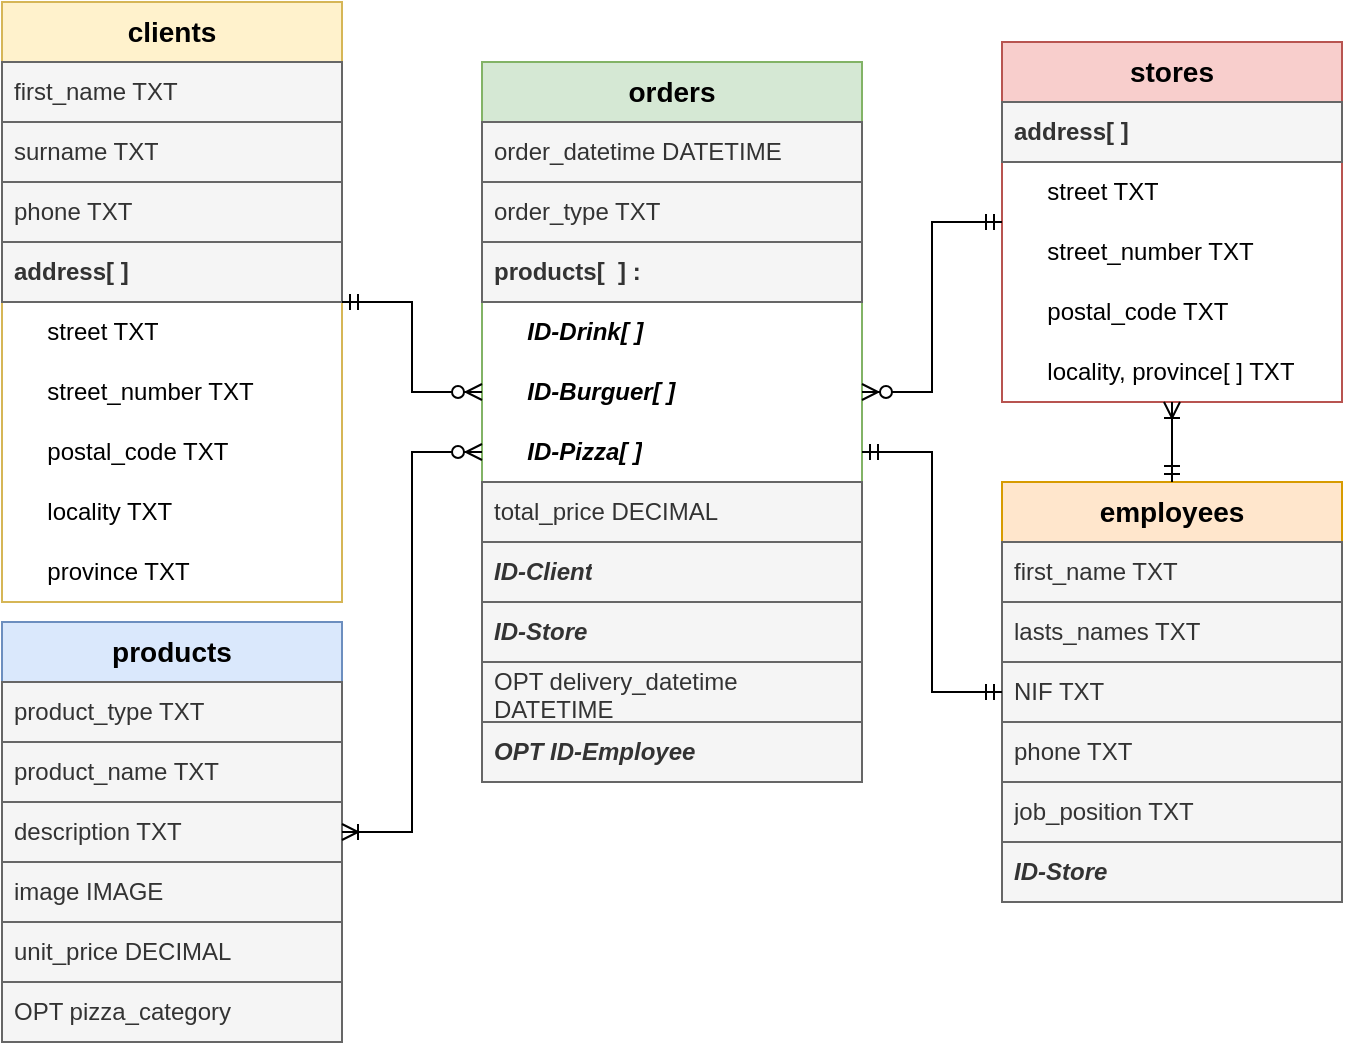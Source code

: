 <mxfile version="20.8.10" type="github">
  <diagram id="R2lEEEUBdFMjLlhIrx00" name="Page-1">
    <mxGraphModel dx="524" dy="559" grid="1" gridSize="10" guides="1" tooltips="1" connect="1" arrows="1" fold="1" page="1" pageScale="1" pageWidth="850" pageHeight="1100" math="0" shadow="0" extFonts="Permanent Marker^https://fonts.googleapis.com/css?family=Permanent+Marker">
      <root>
        <mxCell id="0" />
        <mxCell id="1" parent="0" />
        <mxCell id="4Tp2cE7tr-_zZFkU7K3h-1" value="&lt;font style=&quot;font-size: 14px;&quot;&gt;&lt;b&gt;clients&lt;/b&gt;&lt;/font&gt;" style="swimlane;fontStyle=0;childLayout=stackLayout;horizontal=1;startSize=30;horizontalStack=0;resizeParent=1;resizeParentMax=0;resizeLast=0;collapsible=1;marginBottom=0;whiteSpace=wrap;html=1;fillColor=#fff2cc;strokeColor=#d6b656;" parent="1" vertex="1">
          <mxGeometry x="100" y="120" width="170" height="300" as="geometry" />
        </mxCell>
        <mxCell id="4Tp2cE7tr-_zZFkU7K3h-2" value="first_name TXT" style="text;strokeColor=#666666;fillColor=#f5f5f5;align=left;verticalAlign=middle;spacingLeft=4;spacingRight=4;overflow=hidden;points=[[0,0.5],[1,0.5]];portConstraint=eastwest;rotatable=0;whiteSpace=wrap;html=1;fontColor=#333333;" parent="4Tp2cE7tr-_zZFkU7K3h-1" vertex="1">
          <mxGeometry y="30" width="170" height="30" as="geometry" />
        </mxCell>
        <mxCell id="4Tp2cE7tr-_zZFkU7K3h-3" value="&lt;div&gt;surname TXT&lt;/div&gt;" style="text;strokeColor=#666666;fillColor=#f5f5f5;align=left;verticalAlign=middle;spacingLeft=4;spacingRight=4;overflow=hidden;points=[[0,0.5],[1,0.5]];portConstraint=eastwest;rotatable=0;whiteSpace=wrap;html=1;fontColor=#333333;" parent="4Tp2cE7tr-_zZFkU7K3h-1" vertex="1">
          <mxGeometry y="60" width="170" height="30" as="geometry" />
        </mxCell>
        <mxCell id="4Tp2cE7tr-_zZFkU7K3h-18" value="phone TXT" style="text;strokeColor=#666666;fillColor=#f5f5f5;align=left;verticalAlign=middle;spacingLeft=4;spacingRight=4;overflow=hidden;points=[[0,0.5],[1,0.5]];portConstraint=eastwest;rotatable=0;whiteSpace=wrap;html=1;fontColor=#333333;" parent="4Tp2cE7tr-_zZFkU7K3h-1" vertex="1">
          <mxGeometry y="90" width="170" height="30" as="geometry" />
        </mxCell>
        <mxCell id="4Tp2cE7tr-_zZFkU7K3h-11" value="&lt;b&gt;address[ ]&lt;/b&gt;" style="text;strokeColor=#666666;fillColor=#f5f5f5;align=left;verticalAlign=middle;spacingLeft=4;spacingRight=4;overflow=hidden;points=[[0,0.5],[1,0.5]];portConstraint=eastwest;rotatable=0;whiteSpace=wrap;html=1;fontColor=#333333;" parent="4Tp2cE7tr-_zZFkU7K3h-1" vertex="1">
          <mxGeometry y="120" width="170" height="30" as="geometry" />
        </mxCell>
        <mxCell id="4Tp2cE7tr-_zZFkU7K3h-19" value="&amp;nbsp;&amp;nbsp;&amp;nbsp;&amp;nbsp; street TXT" style="text;align=left;verticalAlign=middle;spacingLeft=4;spacingRight=4;overflow=hidden;points=[[0,0.5],[1,0.5]];portConstraint=eastwest;rotatable=0;whiteSpace=wrap;html=1;" parent="4Tp2cE7tr-_zZFkU7K3h-1" vertex="1">
          <mxGeometry y="150" width="170" height="30" as="geometry" />
        </mxCell>
        <mxCell id="4Tp2cE7tr-_zZFkU7K3h-20" value="&amp;nbsp;&amp;nbsp;&amp;nbsp;&amp;nbsp; street_number TXT" style="text;align=left;verticalAlign=middle;spacingLeft=4;spacingRight=4;overflow=hidden;points=[[0,0.5],[1,0.5]];portConstraint=eastwest;rotatable=0;whiteSpace=wrap;html=1;" parent="4Tp2cE7tr-_zZFkU7K3h-1" vertex="1">
          <mxGeometry y="180" width="170" height="30" as="geometry" />
        </mxCell>
        <mxCell id="4Tp2cE7tr-_zZFkU7K3h-16" value="&amp;nbsp;&amp;nbsp;&amp;nbsp;&amp;nbsp; postal_code TXT" style="text;align=left;verticalAlign=middle;spacingLeft=4;spacingRight=4;overflow=hidden;points=[[0,0.5],[1,0.5]];portConstraint=eastwest;rotatable=0;whiteSpace=wrap;html=1;" parent="4Tp2cE7tr-_zZFkU7K3h-1" vertex="1">
          <mxGeometry y="210" width="170" height="30" as="geometry" />
        </mxCell>
        <mxCell id="4Tp2cE7tr-_zZFkU7K3h-17" value="&amp;nbsp;&amp;nbsp;&amp;nbsp;&amp;nbsp; locality TXT" style="text;align=left;verticalAlign=middle;spacingLeft=4;spacingRight=4;overflow=hidden;points=[[0,0.5],[1,0.5]];portConstraint=eastwest;rotatable=0;whiteSpace=wrap;html=1;" parent="4Tp2cE7tr-_zZFkU7K3h-1" vertex="1">
          <mxGeometry y="240" width="170" height="30" as="geometry" />
        </mxCell>
        <mxCell id="nTc623s30Od1lM5LDohx-18" value="&amp;nbsp;&amp;nbsp;&amp;nbsp;&amp;nbsp; province TXT" style="text;align=left;verticalAlign=middle;spacingLeft=4;spacingRight=4;overflow=hidden;points=[[0,0.5],[1,0.5]];portConstraint=eastwest;rotatable=0;whiteSpace=wrap;html=1;" vertex="1" parent="4Tp2cE7tr-_zZFkU7K3h-1">
          <mxGeometry y="270" width="170" height="30" as="geometry" />
        </mxCell>
        <mxCell id="4Tp2cE7tr-_zZFkU7K3h-5" value="&lt;font size=&quot;1&quot;&gt;&lt;b style=&quot;font-size: 14px;&quot;&gt;orders&lt;/b&gt;&lt;/font&gt;" style="swimlane;fontStyle=0;childLayout=stackLayout;horizontal=1;startSize=30;horizontalStack=0;resizeParent=1;resizeParentMax=0;resizeLast=0;collapsible=1;marginBottom=0;whiteSpace=wrap;html=1;fillColor=#d5e8d4;strokeColor=#82b366;" parent="1" vertex="1">
          <mxGeometry x="340" y="150" width="190" height="360" as="geometry" />
        </mxCell>
        <mxCell id="4Tp2cE7tr-_zZFkU7K3h-6" value="order_datetime DATETIME" style="text;strokeColor=#666666;fillColor=#f5f5f5;align=left;verticalAlign=middle;spacingLeft=4;spacingRight=4;overflow=hidden;points=[[0,0.5],[1,0.5]];portConstraint=eastwest;rotatable=0;whiteSpace=wrap;html=1;fontColor=#333333;" parent="4Tp2cE7tr-_zZFkU7K3h-5" vertex="1">
          <mxGeometry y="30" width="190" height="30" as="geometry" />
        </mxCell>
        <mxCell id="4Tp2cE7tr-_zZFkU7K3h-13" value="&lt;div&gt;order_type TXT&lt;/div&gt;" style="text;strokeColor=#666666;fillColor=#f5f5f5;align=left;verticalAlign=middle;spacingLeft=4;spacingRight=4;overflow=hidden;points=[[0,0.5],[1,0.5]];portConstraint=eastwest;rotatable=0;whiteSpace=wrap;html=1;fontColor=#333333;" parent="4Tp2cE7tr-_zZFkU7K3h-5" vertex="1">
          <mxGeometry y="60" width="190" height="30" as="geometry" />
        </mxCell>
        <mxCell id="4Tp2cE7tr-_zZFkU7K3h-44" value="&lt;b&gt;products[&amp;nbsp; ] :&lt;/b&gt;" style="text;strokeColor=#666666;fillColor=#f5f5f5;align=left;verticalAlign=middle;spacingLeft=4;spacingRight=4;overflow=hidden;points=[[0,0.5],[1,0.5]];portConstraint=eastwest;rotatable=0;whiteSpace=wrap;html=1;fontColor=#333333;" parent="4Tp2cE7tr-_zZFkU7K3h-5" vertex="1">
          <mxGeometry y="90" width="190" height="30" as="geometry" />
        </mxCell>
        <mxCell id="4Tp2cE7tr-_zZFkU7K3h-45" value="&lt;b&gt;&lt;i&gt;&amp;nbsp;&amp;nbsp;&amp;nbsp;&amp;nbsp; ID-Drink[ ]&lt;/i&gt;&lt;/b&gt;" style="text;align=left;verticalAlign=middle;spacingLeft=4;spacingRight=4;overflow=hidden;points=[[0,0.5],[1,0.5]];portConstraint=eastwest;rotatable=0;whiteSpace=wrap;html=1;" parent="4Tp2cE7tr-_zZFkU7K3h-5" vertex="1">
          <mxGeometry y="120" width="190" height="30" as="geometry" />
        </mxCell>
        <mxCell id="4Tp2cE7tr-_zZFkU7K3h-46" value="&lt;b&gt;&lt;i&gt;&amp;nbsp;&amp;nbsp;&amp;nbsp;&amp;nbsp; ID-Burguer[ ]&lt;/i&gt;&lt;/b&gt;" style="text;align=left;verticalAlign=middle;spacingLeft=4;spacingRight=4;overflow=hidden;points=[[0,0.5],[1,0.5]];portConstraint=eastwest;rotatable=0;whiteSpace=wrap;html=1;" parent="4Tp2cE7tr-_zZFkU7K3h-5" vertex="1">
          <mxGeometry y="150" width="190" height="30" as="geometry" />
        </mxCell>
        <mxCell id="4Tp2cE7tr-_zZFkU7K3h-47" value="&lt;b&gt;&lt;i&gt;&amp;nbsp;&amp;nbsp;&amp;nbsp;&amp;nbsp; ID-Pizza[ ]&lt;/i&gt;&lt;/b&gt;" style="text;align=left;verticalAlign=middle;spacingLeft=4;spacingRight=4;overflow=hidden;points=[[0,0.5],[1,0.5]];portConstraint=eastwest;rotatable=0;whiteSpace=wrap;html=1;" parent="4Tp2cE7tr-_zZFkU7K3h-5" vertex="1">
          <mxGeometry y="180" width="190" height="30" as="geometry" />
        </mxCell>
        <mxCell id="4Tp2cE7tr-_zZFkU7K3h-14" value="total_price DECIMAL" style="text;strokeColor=#666666;fillColor=#f5f5f5;align=left;verticalAlign=middle;spacingLeft=4;spacingRight=4;overflow=hidden;points=[[0,0.5],[1,0.5]];portConstraint=eastwest;rotatable=0;whiteSpace=wrap;html=1;fontColor=#333333;" parent="4Tp2cE7tr-_zZFkU7K3h-5" vertex="1">
          <mxGeometry y="210" width="190" height="30" as="geometry" />
        </mxCell>
        <mxCell id="4Tp2cE7tr-_zZFkU7K3h-9" value="&lt;i&gt;&lt;b&gt;ID-Client&lt;/b&gt;&lt;/i&gt;" style="text;strokeColor=#666666;fillColor=#f5f5f5;align=left;verticalAlign=middle;spacingLeft=4;spacingRight=4;overflow=hidden;points=[[0,0.5],[1,0.5]];portConstraint=eastwest;rotatable=0;whiteSpace=wrap;html=1;fontColor=#333333;" parent="4Tp2cE7tr-_zZFkU7K3h-5" vertex="1">
          <mxGeometry y="240" width="190" height="30" as="geometry" />
        </mxCell>
        <mxCell id="4Tp2cE7tr-_zZFkU7K3h-34" value="&lt;i&gt;&lt;b&gt;ID-Store&lt;/b&gt;&lt;/i&gt;" style="text;strokeColor=#666666;fillColor=#f5f5f5;align=left;verticalAlign=middle;spacingLeft=4;spacingRight=4;overflow=hidden;points=[[0,0.5],[1,0.5]];portConstraint=eastwest;rotatable=0;whiteSpace=wrap;html=1;fontColor=#333333;" parent="4Tp2cE7tr-_zZFkU7K3h-5" vertex="1">
          <mxGeometry y="270" width="190" height="30" as="geometry" />
        </mxCell>
        <mxCell id="4Tp2cE7tr-_zZFkU7K3h-10" value="OPT delivery_datetime DATETIME" style="text;strokeColor=#666666;fillColor=#f5f5f5;align=left;verticalAlign=middle;spacingLeft=4;spacingRight=4;overflow=hidden;points=[[0,0.5],[1,0.5]];portConstraint=eastwest;rotatable=0;whiteSpace=wrap;html=1;fontColor=#333333;" parent="4Tp2cE7tr-_zZFkU7K3h-5" vertex="1">
          <mxGeometry y="300" width="190" height="30" as="geometry" />
        </mxCell>
        <mxCell id="4Tp2cE7tr-_zZFkU7K3h-35" value="&lt;i&gt;&lt;b&gt;OPT&lt;/b&gt;&lt;/i&gt; &lt;i&gt;&lt;b&gt;ID-Employee&lt;/b&gt;&lt;/i&gt;" style="text;strokeColor=#666666;fillColor=#f5f5f5;align=left;verticalAlign=middle;spacingLeft=4;spacingRight=4;overflow=hidden;points=[[0,0.5],[1,0.5]];portConstraint=eastwest;rotatable=0;whiteSpace=wrap;html=1;fontColor=#333333;" parent="4Tp2cE7tr-_zZFkU7K3h-5" vertex="1">
          <mxGeometry y="330" width="190" height="30" as="geometry" />
        </mxCell>
        <mxCell id="4Tp2cE7tr-_zZFkU7K3h-54" value="&lt;font style=&quot;font-size: 14px;&quot;&gt;&lt;b&gt;&lt;font style=&quot;font-size: 14px;&quot;&gt;products&lt;/font&gt;&lt;/b&gt;&lt;/font&gt;" style="swimlane;fontStyle=0;childLayout=stackLayout;horizontal=1;startSize=30;horizontalStack=0;resizeParent=1;resizeParentMax=0;resizeLast=0;collapsible=1;marginBottom=0;whiteSpace=wrap;html=1;fillColor=#dae8fc;strokeColor=#6c8ebf;" parent="1" vertex="1">
          <mxGeometry x="100" y="430" width="170" height="210" as="geometry" />
        </mxCell>
        <mxCell id="4Tp2cE7tr-_zZFkU7K3h-55" value="product_type TXT" style="text;strokeColor=#666666;fillColor=#f5f5f5;align=left;verticalAlign=middle;spacingLeft=4;spacingRight=4;overflow=hidden;points=[[0,0.5],[1,0.5]];portConstraint=eastwest;rotatable=0;whiteSpace=wrap;html=1;fontColor=#333333;" parent="4Tp2cE7tr-_zZFkU7K3h-54" vertex="1">
          <mxGeometry y="30" width="170" height="30" as="geometry" />
        </mxCell>
        <mxCell id="nTc623s30Od1lM5LDohx-13" value="product_name TXT" style="text;strokeColor=#666666;fillColor=#f5f5f5;align=left;verticalAlign=middle;spacingLeft=4;spacingRight=4;overflow=hidden;points=[[0,0.5],[1,0.5]];portConstraint=eastwest;rotatable=0;whiteSpace=wrap;html=1;fontColor=#333333;" vertex="1" parent="4Tp2cE7tr-_zZFkU7K3h-54">
          <mxGeometry y="60" width="170" height="30" as="geometry" />
        </mxCell>
        <mxCell id="4Tp2cE7tr-_zZFkU7K3h-56" value="description TXT" style="text;strokeColor=#666666;fillColor=#f5f5f5;align=left;verticalAlign=middle;spacingLeft=4;spacingRight=4;overflow=hidden;points=[[0,0.5],[1,0.5]];portConstraint=eastwest;rotatable=0;whiteSpace=wrap;html=1;fontColor=#333333;" parent="4Tp2cE7tr-_zZFkU7K3h-54" vertex="1">
          <mxGeometry y="90" width="170" height="30" as="geometry" />
        </mxCell>
        <mxCell id="4Tp2cE7tr-_zZFkU7K3h-57" value="image IMAGE" style="text;strokeColor=#666666;fillColor=#f5f5f5;align=left;verticalAlign=middle;spacingLeft=4;spacingRight=4;overflow=hidden;points=[[0,0.5],[1,0.5]];portConstraint=eastwest;rotatable=0;whiteSpace=wrap;html=1;fontColor=#333333;" parent="4Tp2cE7tr-_zZFkU7K3h-54" vertex="1">
          <mxGeometry y="120" width="170" height="30" as="geometry" />
        </mxCell>
        <mxCell id="4Tp2cE7tr-_zZFkU7K3h-58" value="unit_price DECIMAL" style="text;strokeColor=#666666;fillColor=#f5f5f5;align=left;verticalAlign=middle;spacingLeft=4;spacingRight=4;overflow=hidden;points=[[0,0.5],[1,0.5]];portConstraint=eastwest;rotatable=0;whiteSpace=wrap;html=1;fontColor=#333333;" parent="4Tp2cE7tr-_zZFkU7K3h-54" vertex="1">
          <mxGeometry y="150" width="170" height="30" as="geometry" />
        </mxCell>
        <mxCell id="4Tp2cE7tr-_zZFkU7K3h-59" value="OPT pizza_category" style="text;strokeColor=#666666;fillColor=#f5f5f5;align=left;verticalAlign=middle;spacingLeft=4;spacingRight=4;overflow=hidden;points=[[0,0.5],[1,0.5]];portConstraint=eastwest;rotatable=0;whiteSpace=wrap;html=1;fontColor=#333333;" parent="4Tp2cE7tr-_zZFkU7K3h-54" vertex="1">
          <mxGeometry y="180" width="170" height="30" as="geometry" />
        </mxCell>
        <mxCell id="4Tp2cE7tr-_zZFkU7K3h-66" value="&lt;font size=&quot;1&quot;&gt;&lt;b style=&quot;font-size: 14px;&quot;&gt;stores&lt;/b&gt;&lt;/font&gt;" style="swimlane;fontStyle=0;childLayout=stackLayout;horizontal=1;startSize=30;horizontalStack=0;resizeParent=1;resizeParentMax=0;resizeLast=0;collapsible=1;marginBottom=0;whiteSpace=wrap;html=1;fillColor=#f8cecc;strokeColor=#b85450;" parent="1" vertex="1">
          <mxGeometry x="600" y="140" width="170" height="180" as="geometry" />
        </mxCell>
        <mxCell id="4Tp2cE7tr-_zZFkU7K3h-76" value="&lt;b&gt;address[ ]&lt;/b&gt;" style="text;strokeColor=#666666;fillColor=#f5f5f5;align=left;verticalAlign=middle;spacingLeft=4;spacingRight=4;overflow=hidden;points=[[0,0.5],[1,0.5]];portConstraint=eastwest;rotatable=0;whiteSpace=wrap;html=1;fontColor=#333333;" parent="4Tp2cE7tr-_zZFkU7K3h-66" vertex="1">
          <mxGeometry y="30" width="170" height="30" as="geometry" />
        </mxCell>
        <mxCell id="4Tp2cE7tr-_zZFkU7K3h-77" value="&amp;nbsp;&amp;nbsp;&amp;nbsp;&amp;nbsp; street TXT" style="text;align=left;verticalAlign=middle;spacingLeft=4;spacingRight=4;overflow=hidden;points=[[0,0.5],[1,0.5]];portConstraint=eastwest;rotatable=0;whiteSpace=wrap;html=1;" parent="4Tp2cE7tr-_zZFkU7K3h-66" vertex="1">
          <mxGeometry y="60" width="170" height="30" as="geometry" />
        </mxCell>
        <mxCell id="4Tp2cE7tr-_zZFkU7K3h-78" value="&amp;nbsp;&amp;nbsp;&amp;nbsp;&amp;nbsp; street_number TXT" style="text;align=left;verticalAlign=middle;spacingLeft=4;spacingRight=4;overflow=hidden;points=[[0,0.5],[1,0.5]];portConstraint=eastwest;rotatable=0;whiteSpace=wrap;html=1;" parent="4Tp2cE7tr-_zZFkU7K3h-66" vertex="1">
          <mxGeometry y="90" width="170" height="30" as="geometry" />
        </mxCell>
        <mxCell id="4Tp2cE7tr-_zZFkU7K3h-79" value="&amp;nbsp;&amp;nbsp;&amp;nbsp;&amp;nbsp; postal_code TXT" style="text;align=left;verticalAlign=middle;spacingLeft=4;spacingRight=4;overflow=hidden;points=[[0,0.5],[1,0.5]];portConstraint=eastwest;rotatable=0;whiteSpace=wrap;html=1;" parent="4Tp2cE7tr-_zZFkU7K3h-66" vertex="1">
          <mxGeometry y="120" width="170" height="30" as="geometry" />
        </mxCell>
        <mxCell id="4Tp2cE7tr-_zZFkU7K3h-80" value="&amp;nbsp;&amp;nbsp;&amp;nbsp;&amp;nbsp; locality, province[ ] TXT" style="text;align=left;verticalAlign=middle;spacingLeft=4;spacingRight=4;overflow=hidden;points=[[0,0.5],[1,0.5]];portConstraint=eastwest;rotatable=0;whiteSpace=wrap;html=1;" parent="4Tp2cE7tr-_zZFkU7K3h-66" vertex="1">
          <mxGeometry y="150" width="170" height="30" as="geometry" />
        </mxCell>
        <mxCell id="nTc623s30Od1lM5LDohx-1" value="&lt;font size=&quot;1&quot;&gt;&lt;b style=&quot;font-size: 14px;&quot;&gt;employees&lt;/b&gt;&lt;/font&gt;" style="swimlane;fontStyle=0;childLayout=stackLayout;horizontal=1;startSize=30;horizontalStack=0;resizeParent=1;resizeParentMax=0;resizeLast=0;collapsible=1;marginBottom=0;whiteSpace=wrap;html=1;fillColor=#ffe6cc;strokeColor=#d79b00;" vertex="1" parent="1">
          <mxGeometry x="600" y="360" width="170" height="210" as="geometry" />
        </mxCell>
        <mxCell id="nTc623s30Od1lM5LDohx-2" value="first_name TXT" style="text;strokeColor=#666666;fillColor=#f5f5f5;align=left;verticalAlign=middle;spacingLeft=4;spacingRight=4;overflow=hidden;points=[[0,0.5],[1,0.5]];portConstraint=eastwest;rotatable=0;whiteSpace=wrap;html=1;fontColor=#333333;" vertex="1" parent="nTc623s30Od1lM5LDohx-1">
          <mxGeometry y="30" width="170" height="30" as="geometry" />
        </mxCell>
        <mxCell id="nTc623s30Od1lM5LDohx-3" value="&lt;div&gt;lasts_names TXT&lt;/div&gt;" style="text;strokeColor=#666666;fillColor=#f5f5f5;align=left;verticalAlign=middle;spacingLeft=4;spacingRight=4;overflow=hidden;points=[[0,0.5],[1,0.5]];portConstraint=eastwest;rotatable=0;whiteSpace=wrap;html=1;fontColor=#333333;" vertex="1" parent="nTc623s30Od1lM5LDohx-1">
          <mxGeometry y="60" width="170" height="30" as="geometry" />
        </mxCell>
        <mxCell id="nTc623s30Od1lM5LDohx-10" value="NIF TXT" style="text;strokeColor=#666666;fillColor=#f5f5f5;align=left;verticalAlign=middle;spacingLeft=4;spacingRight=4;overflow=hidden;points=[[0,0.5],[1,0.5]];portConstraint=eastwest;rotatable=0;whiteSpace=wrap;html=1;fontColor=#333333;" vertex="1" parent="nTc623s30Od1lM5LDohx-1">
          <mxGeometry y="90" width="170" height="30" as="geometry" />
        </mxCell>
        <mxCell id="nTc623s30Od1lM5LDohx-4" value="phone TXT" style="text;strokeColor=#666666;fillColor=#f5f5f5;align=left;verticalAlign=middle;spacingLeft=4;spacingRight=4;overflow=hidden;points=[[0,0.5],[1,0.5]];portConstraint=eastwest;rotatable=0;whiteSpace=wrap;html=1;fontColor=#333333;" vertex="1" parent="nTc623s30Od1lM5LDohx-1">
          <mxGeometry y="120" width="170" height="30" as="geometry" />
        </mxCell>
        <mxCell id="nTc623s30Od1lM5LDohx-11" value="job_position TXT" style="text;strokeColor=#666666;fillColor=#f5f5f5;align=left;verticalAlign=middle;spacingLeft=4;spacingRight=4;overflow=hidden;points=[[0,0.5],[1,0.5]];portConstraint=eastwest;rotatable=0;whiteSpace=wrap;html=1;fontColor=#333333;" vertex="1" parent="nTc623s30Od1lM5LDohx-1">
          <mxGeometry y="150" width="170" height="30" as="geometry" />
        </mxCell>
        <mxCell id="nTc623s30Od1lM5LDohx-9" value="&lt;b&gt;&lt;i&gt;ID-Store&lt;br&gt;&lt;/i&gt;&lt;/b&gt;" style="text;align=left;verticalAlign=middle;spacingLeft=4;spacingRight=4;overflow=hidden;points=[[0,0.5],[1,0.5]];portConstraint=eastwest;rotatable=0;whiteSpace=wrap;html=1;fillColor=#f5f5f5;fontColor=#333333;strokeColor=#666666;" vertex="1" parent="nTc623s30Od1lM5LDohx-1">
          <mxGeometry y="180" width="170" height="30" as="geometry" />
        </mxCell>
        <mxCell id="nTc623s30Od1lM5LDohx-12" value="" style="edgeStyle=orthogonalEdgeStyle;fontSize=12;html=1;endArrow=ERoneToMany;startArrow=ERmandOne;rounded=0;" edge="1" parent="1" source="nTc623s30Od1lM5LDohx-1" target="4Tp2cE7tr-_zZFkU7K3h-66">
          <mxGeometry width="100" height="100" relative="1" as="geometry">
            <mxPoint x="570" y="700" as="sourcePoint" />
            <mxPoint x="670" y="600" as="targetPoint" />
          </mxGeometry>
        </mxCell>
        <mxCell id="nTc623s30Od1lM5LDohx-14" value="" style="edgeStyle=orthogonalEdgeStyle;fontSize=12;html=1;endArrow=ERzeroToMany;startArrow=ERmandOne;rounded=0;" edge="1" parent="1" source="4Tp2cE7tr-_zZFkU7K3h-1" target="4Tp2cE7tr-_zZFkU7K3h-46">
          <mxGeometry width="100" height="100" relative="1" as="geometry">
            <mxPoint x="390" y="430" as="sourcePoint" />
            <mxPoint x="330" y="190" as="targetPoint" />
          </mxGeometry>
        </mxCell>
        <mxCell id="nTc623s30Od1lM5LDohx-15" value="" style="edgeStyle=orthogonalEdgeStyle;fontSize=12;html=1;endArrow=ERoneToMany;startArrow=ERzeroToMany;rounded=0;entryX=1;entryY=0.5;entryDx=0;entryDy=0;exitX=0;exitY=0.5;exitDx=0;exitDy=0;" edge="1" parent="1" source="4Tp2cE7tr-_zZFkU7K3h-47" target="4Tp2cE7tr-_zZFkU7K3h-54">
          <mxGeometry width="100" height="100" relative="1" as="geometry">
            <mxPoint x="290" y="430" as="sourcePoint" />
            <mxPoint x="490" y="330" as="targetPoint" />
          </mxGeometry>
        </mxCell>
        <mxCell id="nTc623s30Od1lM5LDohx-16" value="" style="edgeStyle=orthogonalEdgeStyle;fontSize=12;html=1;endArrow=ERzeroToMany;startArrow=ERmandOne;rounded=0;entryX=1;entryY=0.5;entryDx=0;entryDy=0;" edge="1" parent="1" source="4Tp2cE7tr-_zZFkU7K3h-66" target="4Tp2cE7tr-_zZFkU7K3h-46">
          <mxGeometry width="100" height="100" relative="1" as="geometry">
            <mxPoint x="390" y="430" as="sourcePoint" />
            <mxPoint x="490" y="330" as="targetPoint" />
          </mxGeometry>
        </mxCell>
        <mxCell id="nTc623s30Od1lM5LDohx-17" value="" style="edgeStyle=orthogonalEdgeStyle;fontSize=12;html=1;endArrow=ERmandOne;startArrow=ERmandOne;rounded=0;exitX=1;exitY=0.5;exitDx=0;exitDy=0;" edge="1" parent="1" source="4Tp2cE7tr-_zZFkU7K3h-47" target="nTc623s30Od1lM5LDohx-1">
          <mxGeometry width="100" height="100" relative="1" as="geometry">
            <mxPoint x="390" y="450" as="sourcePoint" />
            <mxPoint x="490" y="350" as="targetPoint" />
          </mxGeometry>
        </mxCell>
      </root>
    </mxGraphModel>
  </diagram>
</mxfile>

